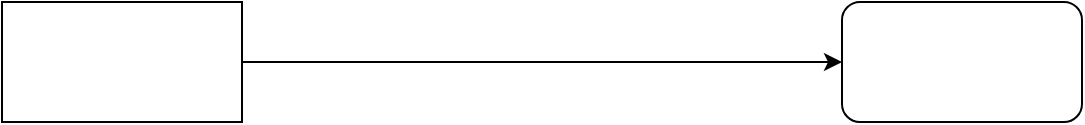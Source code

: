 <mxfile version="28.2.8">
  <diagram name="Page-1" id="6KJ66UY3NA9OmT6Xt2s8">
    <mxGraphModel dx="2305" dy="1117" grid="1" gridSize="10" guides="1" tooltips="1" connect="1" arrows="1" fold="1" page="1" pageScale="1" pageWidth="850" pageHeight="1100" math="0" shadow="0">
      <root>
        <mxCell id="0" />
        <mxCell id="1" parent="0" />
        <mxCell id="U-SKnOL2w8r06pI7y-Ti-2" style="edgeStyle=orthogonalEdgeStyle;rounded=0;orthogonalLoop=1;jettySize=auto;html=1;" parent="1" source="U-SKnOL2w8r06pI7y-Ti-1" target="U-SKnOL2w8r06pI7y-Ti-3" edge="1">
          <mxGeometry relative="1" as="geometry">
            <mxPoint x="630" y="570" as="targetPoint" />
          </mxGeometry>
        </mxCell>
        <mxCell id="U-SKnOL2w8r06pI7y-Ti-1" value="" style="rounded=0;whiteSpace=wrap;html=1;" parent="1" vertex="1">
          <mxGeometry x="230" y="540" width="120" height="60" as="geometry" />
        </mxCell>
        <mxCell id="U-SKnOL2w8r06pI7y-Ti-3" value="" style="rounded=1;whiteSpace=wrap;html=1;" parent="1" vertex="1">
          <mxGeometry x="650" y="540" width="120" height="60" as="geometry" />
        </mxCell>
      </root>
    </mxGraphModel>
  </diagram>
</mxfile>
